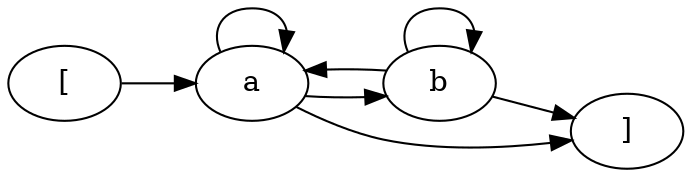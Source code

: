 digraph G {
rankdir = LR
label = "";
esg0_vertex0 -> esg0_vertex1;
esg0_vertex2 -> esg0_vertex3;
esg0_vertex1 -> esg0_vertex3;
esg0_vertex1 -> esg0_vertex1;
esg0_vertex2 -> esg0_vertex2;
esg0_vertex1 -> esg0_vertex2;
esg0_vertex2 -> esg0_vertex1;
esg0_vertex0 [label = "["]
esg0_vertex1 [label = "a"]
esg0_vertex2 [label = "b"]
esg0_vertex3 [label = "]"]
}
